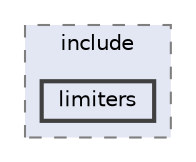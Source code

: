 digraph "SU2_CFD/include/limiters"
{
 // LATEX_PDF_SIZE
  bgcolor="transparent";
  edge [fontname=Helvetica,fontsize=10,labelfontname=Helvetica,labelfontsize=10];
  node [fontname=Helvetica,fontsize=10,shape=box,height=0.2,width=0.4];
  compound=true
  subgraph clusterdir_3b735dd5547717c34264cbbbba892a8a {
    graph [ bgcolor="#e3e7f4", pencolor="grey50", label="include", fontname=Helvetica,fontsize=10 style="filled,dashed", URL="dir_3b735dd5547717c34264cbbbba892a8a.html",tooltip=""]
  dir_141b363c177a2fef2601542dedb67199 [label="limiters", fillcolor="#e3e7f4", color="grey25", style="filled,bold", URL="dir_141b363c177a2fef2601542dedb67199.html",tooltip=""];
  }
}
